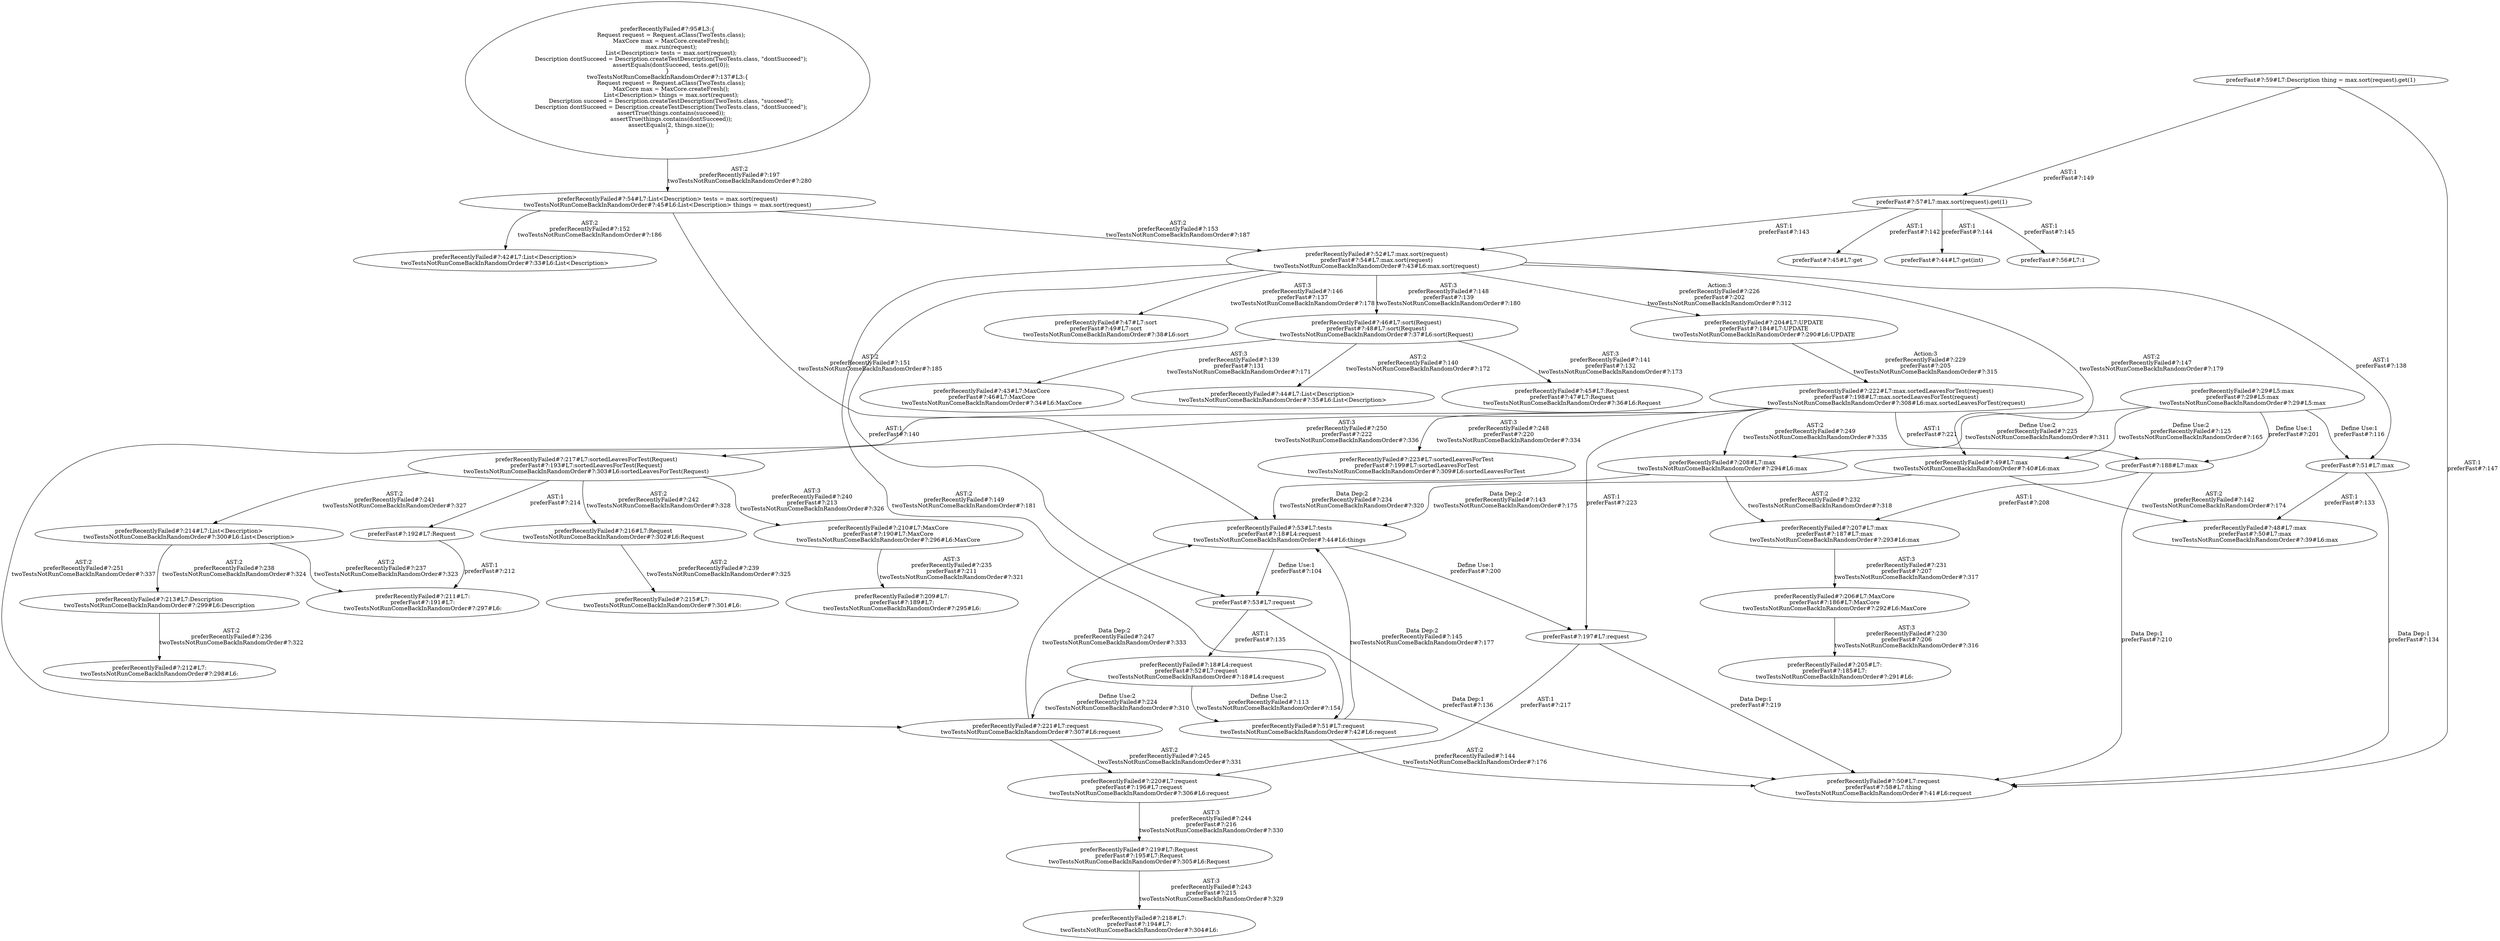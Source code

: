 digraph "Pattern" {
0 [label="preferRecentlyFailed#?:204#L7:UPDATE
preferFast#?:184#L7:UPDATE
twoTestsNotRunComeBackInRandomOrder#?:290#L6:UPDATE" shape=ellipse]
1 [label="preferRecentlyFailed#?:52#L7:max.sort(request)
preferFast#?:54#L7:max.sort(request)
twoTestsNotRunComeBackInRandomOrder#?:43#L6:max.sort(request)" shape=ellipse]
2 [label="preferRecentlyFailed#?:54#L7:List<Description> tests = max.sort(request)
twoTestsNotRunComeBackInRandomOrder#?:45#L6:List<Description> things = max.sort(request)" shape=ellipse]
3 [label="preferRecentlyFailed#?:95#L3:\{
    Request request = Request.aClass(TwoTests.class);
    MaxCore max = MaxCore.createFresh();
    max.run(request);
    List<Description> tests = max.sort(request);
    Description dontSucceed = Description.createTestDescription(TwoTests.class, \"dontSucceed\");
    assertEquals(dontSucceed, tests.get(0));
\}
twoTestsNotRunComeBackInRandomOrder#?:137#L3:\{
    Request request = Request.aClass(TwoTests.class);
    MaxCore max = MaxCore.createFresh();
    List<Description> things = max.sort(request);
    Description succeed = Description.createTestDescription(TwoTests.class, \"succeed\");
    Description dontSucceed = Description.createTestDescription(TwoTests.class, \"dontSucceed\");
    assertTrue(things.contains(succeed));
    assertTrue(things.contains(dontSucceed));
    assertEquals(2, things.size());
\}" shape=ellipse]
4 [label="preferRecentlyFailed#?:53#L7:tests
preferFast#?:18#L4:request
twoTestsNotRunComeBackInRandomOrder#?:44#L6:things" shape=ellipse]
5 [label="preferRecentlyFailed#?:208#L7:max
twoTestsNotRunComeBackInRandomOrder#?:294#L6:max" shape=ellipse]
6 [label="preferRecentlyFailed#?:207#L7:max
preferFast#?:187#L7:max
twoTestsNotRunComeBackInRandomOrder#?:293#L6:max" shape=ellipse]
7 [label="preferRecentlyFailed#?:206#L7:MaxCore
preferFast#?:186#L7:MaxCore
twoTestsNotRunComeBackInRandomOrder#?:292#L6:MaxCore" shape=ellipse]
8 [label="preferRecentlyFailed#?:205#L7:
preferFast#?:185#L7:
twoTestsNotRunComeBackInRandomOrder#?:291#L6:" shape=ellipse]
9 [label="preferRecentlyFailed#?:221#L7:request
twoTestsNotRunComeBackInRandomOrder#?:307#L6:request" shape=ellipse]
10 [label="preferRecentlyFailed#?:220#L7:request
preferFast#?:196#L7:request
twoTestsNotRunComeBackInRandomOrder#?:306#L6:request" shape=ellipse]
11 [label="preferRecentlyFailed#?:219#L7:Request
preferFast#?:195#L7:Request
twoTestsNotRunComeBackInRandomOrder#?:305#L6:Request" shape=ellipse]
12 [label="preferRecentlyFailed#?:218#L7:
preferFast#?:194#L7:
twoTestsNotRunComeBackInRandomOrder#?:304#L6:" shape=ellipse]
13 [label="preferRecentlyFailed#?:42#L7:List<Description>
twoTestsNotRunComeBackInRandomOrder#?:33#L6:List<Description>" shape=ellipse]
14 [label="preferRecentlyFailed#?:47#L7:sort
preferFast#?:49#L7:sort
twoTestsNotRunComeBackInRandomOrder#?:38#L6:sort" shape=ellipse]
15 [label="preferRecentlyFailed#?:49#L7:max
twoTestsNotRunComeBackInRandomOrder#?:40#L6:max" shape=ellipse]
16 [label="preferRecentlyFailed#?:29#L5:max
preferFast#?:29#L5:max
twoTestsNotRunComeBackInRandomOrder#?:29#L5:max" shape=ellipse]
17 [label="preferRecentlyFailed#?:48#L7:max
preferFast#?:50#L7:max
twoTestsNotRunComeBackInRandomOrder#?:39#L6:max" shape=ellipse]
18 [label="preferRecentlyFailed#?:46#L7:sort(Request)
preferFast#?:48#L7:sort(Request)
twoTestsNotRunComeBackInRandomOrder#?:37#L6:sort(Request)" shape=ellipse]
19 [label="preferRecentlyFailed#?:43#L7:MaxCore
preferFast#?:46#L7:MaxCore
twoTestsNotRunComeBackInRandomOrder#?:34#L6:MaxCore" shape=ellipse]
20 [label="preferRecentlyFailed#?:44#L7:List<Description>
twoTestsNotRunComeBackInRandomOrder#?:35#L6:List<Description>" shape=ellipse]
21 [label="preferRecentlyFailed#?:45#L7:Request
preferFast#?:47#L7:Request
twoTestsNotRunComeBackInRandomOrder#?:36#L6:Request" shape=ellipse]
22 [label="preferRecentlyFailed#?:51#L7:request
twoTestsNotRunComeBackInRandomOrder#?:42#L6:request" shape=ellipse]
23 [label="preferRecentlyFailed#?:18#L4:request
preferFast#?:52#L7:request
twoTestsNotRunComeBackInRandomOrder#?:18#L4:request" shape=ellipse]
24 [label="preferRecentlyFailed#?:50#L7:request
preferFast#?:58#L7:thing
twoTestsNotRunComeBackInRandomOrder#?:41#L6:request" shape=ellipse]
25 [label="preferRecentlyFailed#?:222#L7:max.sortedLeavesForTest(request)
preferFast#?:198#L7:max.sortedLeavesForTest(request)
twoTestsNotRunComeBackInRandomOrder#?:308#L6:max.sortedLeavesForTest(request)" shape=ellipse]
26 [label="preferRecentlyFailed#?:223#L7:sortedLeavesForTest
preferFast#?:199#L7:sortedLeavesForTest
twoTestsNotRunComeBackInRandomOrder#?:309#L6:sortedLeavesForTest" shape=ellipse]
27 [label="preferRecentlyFailed#?:217#L7:sortedLeavesForTest(Request)
preferFast#?:193#L7:sortedLeavesForTest(Request)
twoTestsNotRunComeBackInRandomOrder#?:303#L6:sortedLeavesForTest(Request)" shape=ellipse]
28 [label="preferRecentlyFailed#?:210#L7:MaxCore
preferFast#?:190#L7:MaxCore
twoTestsNotRunComeBackInRandomOrder#?:296#L6:MaxCore" shape=ellipse]
29 [label="preferRecentlyFailed#?:209#L7:
preferFast#?:189#L7:
twoTestsNotRunComeBackInRandomOrder#?:295#L6:" shape=ellipse]
30 [label="preferRecentlyFailed#?:214#L7:List<Description>
twoTestsNotRunComeBackInRandomOrder#?:300#L6:List<Description>" shape=ellipse]
31 [label="preferRecentlyFailed#?:211#L7:
preferFast#?:191#L7:
twoTestsNotRunComeBackInRandomOrder#?:297#L6:" shape=ellipse]
32 [label="preferRecentlyFailed#?:213#L7:Description
twoTestsNotRunComeBackInRandomOrder#?:299#L6:Description" shape=ellipse]
33 [label="preferRecentlyFailed#?:212#L7:
twoTestsNotRunComeBackInRandomOrder#?:298#L6:" shape=ellipse]
34 [label="preferRecentlyFailed#?:216#L7:Request
twoTestsNotRunComeBackInRandomOrder#?:302#L6:Request" shape=ellipse]
35 [label="preferRecentlyFailed#?:215#L7:
twoTestsNotRunComeBackInRandomOrder#?:301#L6:" shape=ellipse]
36 [label="preferFast#?:57#L7:max.sort(request).get(1)" shape=ellipse]
37 [label="preferFast#?:56#L7:1" shape=ellipse]
38 [label="preferFast#?:51#L7:max" shape=ellipse]
39 [label="preferFast#?:188#L7:max" shape=ellipse]
40 [label="preferFast#?:197#L7:request" shape=ellipse]
41 [label="preferFast#?:53#L7:request" shape=ellipse]
42 [label="preferFast#?:45#L7:get" shape=ellipse]
43 [label="preferFast#?:44#L7:get(int)" shape=ellipse]
44 [label="preferFast#?:192#L7:Request" shape=ellipse]
45 [label="preferFast#?:59#L7:Description thing = max.sort(request).get(1)" shape=ellipse]
0 -> 25 [label="Action:3
preferRecentlyFailed#?:229
preferFast#?:205
twoTestsNotRunComeBackInRandomOrder#?:315"];
1 -> 0 [label="Action:3
preferRecentlyFailed#?:226
preferFast#?:202
twoTestsNotRunComeBackInRandomOrder#?:312"];
1 -> 14 [label="AST:3
preferRecentlyFailed#?:146
preferFast#?:137
twoTestsNotRunComeBackInRandomOrder#?:178"];
1 -> 15 [label="AST:2
preferRecentlyFailed#?:147
twoTestsNotRunComeBackInRandomOrder#?:179"];
1 -> 18 [label="AST:3
preferRecentlyFailed#?:148
preferFast#?:139
twoTestsNotRunComeBackInRandomOrder#?:180"];
1 -> 22 [label="AST:2
preferRecentlyFailed#?:149
twoTestsNotRunComeBackInRandomOrder#?:181"];
1 -> 38 [label="AST:1
preferFast#?:138"];
1 -> 41 [label="AST:1
preferFast#?:140"];
2 -> 1 [label="AST:2
preferRecentlyFailed#?:153
twoTestsNotRunComeBackInRandomOrder#?:187"];
2 -> 4 [label="AST:2
preferRecentlyFailed#?:151
twoTestsNotRunComeBackInRandomOrder#?:185"];
2 -> 13 [label="AST:2
preferRecentlyFailed#?:152
twoTestsNotRunComeBackInRandomOrder#?:186"];
3 -> 2 [label="AST:2
preferRecentlyFailed#?:197
twoTestsNotRunComeBackInRandomOrder#?:280"];
4 -> 40 [label="Define Use:1
preferFast#?:200"];
4 -> 41 [label="Define Use:1
preferFast#?:104"];
5 -> 4 [label="Data Dep:2
preferRecentlyFailed#?:234
twoTestsNotRunComeBackInRandomOrder#?:320"];
5 -> 6 [label="AST:2
preferRecentlyFailed#?:232
twoTestsNotRunComeBackInRandomOrder#?:318"];
6 -> 7 [label="AST:3
preferRecentlyFailed#?:231
preferFast#?:207
twoTestsNotRunComeBackInRandomOrder#?:317"];
7 -> 8 [label="AST:3
preferRecentlyFailed#?:230
preferFast#?:206
twoTestsNotRunComeBackInRandomOrder#?:316"];
9 -> 4 [label="Data Dep:2
preferRecentlyFailed#?:247
twoTestsNotRunComeBackInRandomOrder#?:333"];
9 -> 10 [label="AST:2
preferRecentlyFailed#?:245
twoTestsNotRunComeBackInRandomOrder#?:331"];
10 -> 11 [label="AST:3
preferRecentlyFailed#?:244
preferFast#?:216
twoTestsNotRunComeBackInRandomOrder#?:330"];
11 -> 12 [label="AST:3
preferRecentlyFailed#?:243
preferFast#?:215
twoTestsNotRunComeBackInRandomOrder#?:329"];
15 -> 4 [label="Data Dep:2
preferRecentlyFailed#?:143
twoTestsNotRunComeBackInRandomOrder#?:175"];
15 -> 17 [label="AST:2
preferRecentlyFailed#?:142
twoTestsNotRunComeBackInRandomOrder#?:174"];
16 -> 5 [label="Define Use:2
preferRecentlyFailed#?:225
twoTestsNotRunComeBackInRandomOrder#?:311"];
16 -> 15 [label="Define Use:2
preferRecentlyFailed#?:125
twoTestsNotRunComeBackInRandomOrder#?:165"];
16 -> 38 [label="Define Use:1
preferFast#?:116"];
16 -> 39 [label="Define Use:1
preferFast#?:201"];
18 -> 19 [label="AST:3
preferRecentlyFailed#?:139
preferFast#?:131
twoTestsNotRunComeBackInRandomOrder#?:171"];
18 -> 20 [label="AST:2
preferRecentlyFailed#?:140
twoTestsNotRunComeBackInRandomOrder#?:172"];
18 -> 21 [label="AST:3
preferRecentlyFailed#?:141
preferFast#?:132
twoTestsNotRunComeBackInRandomOrder#?:173"];
22 -> 4 [label="Data Dep:2
preferRecentlyFailed#?:145
twoTestsNotRunComeBackInRandomOrder#?:177"];
22 -> 24 [label="AST:2
preferRecentlyFailed#?:144
twoTestsNotRunComeBackInRandomOrder#?:176"];
23 -> 9 [label="Define Use:2
preferRecentlyFailed#?:224
twoTestsNotRunComeBackInRandomOrder#?:310"];
23 -> 22 [label="Define Use:2
preferRecentlyFailed#?:113
twoTestsNotRunComeBackInRandomOrder#?:154"];
25 -> 5 [label="AST:2
preferRecentlyFailed#?:249
twoTestsNotRunComeBackInRandomOrder#?:335"];
25 -> 9 [label="AST:2
preferRecentlyFailed#?:251
twoTestsNotRunComeBackInRandomOrder#?:337"];
25 -> 26 [label="AST:3
preferRecentlyFailed#?:248
preferFast#?:220
twoTestsNotRunComeBackInRandomOrder#?:334"];
25 -> 27 [label="AST:3
preferRecentlyFailed#?:250
preferFast#?:222
twoTestsNotRunComeBackInRandomOrder#?:336"];
25 -> 39 [label="AST:1
preferFast#?:221"];
25 -> 40 [label="AST:1
preferFast#?:223"];
27 -> 28 [label="AST:3
preferRecentlyFailed#?:240
preferFast#?:213
twoTestsNotRunComeBackInRandomOrder#?:326"];
27 -> 30 [label="AST:2
preferRecentlyFailed#?:241
twoTestsNotRunComeBackInRandomOrder#?:327"];
27 -> 34 [label="AST:2
preferRecentlyFailed#?:242
twoTestsNotRunComeBackInRandomOrder#?:328"];
27 -> 44 [label="AST:1
preferFast#?:214"];
28 -> 29 [label="AST:3
preferRecentlyFailed#?:235
preferFast#?:211
twoTestsNotRunComeBackInRandomOrder#?:321"];
30 -> 31 [label="AST:2
preferRecentlyFailed#?:237
twoTestsNotRunComeBackInRandomOrder#?:323"];
30 -> 32 [label="AST:2
preferRecentlyFailed#?:238
twoTestsNotRunComeBackInRandomOrder#?:324"];
32 -> 33 [label="AST:2
preferRecentlyFailed#?:236
twoTestsNotRunComeBackInRandomOrder#?:322"];
34 -> 35 [label="AST:2
preferRecentlyFailed#?:239
twoTestsNotRunComeBackInRandomOrder#?:325"];
36 -> 42 [label="AST:1
preferFast#?:142"];
36 -> 1 [label="AST:1
preferFast#?:143"];
36 -> 43 [label="AST:1
preferFast#?:144"];
36 -> 37 [label="AST:1
preferFast#?:145"];
38 -> 17 [label="AST:1
preferFast#?:133"];
38 -> 24 [label="Data Dep:1
preferFast#?:134"];
39 -> 6 [label="AST:1
preferFast#?:208"];
39 -> 24 [label="Data Dep:1
preferFast#?:210"];
40 -> 10 [label="AST:1
preferFast#?:217"];
40 -> 24 [label="Data Dep:1
preferFast#?:219"];
41 -> 23 [label="AST:1
preferFast#?:135"];
41 -> 24 [label="Data Dep:1
preferFast#?:136"];
44 -> 31 [label="AST:1
preferFast#?:212"];
45 -> 36 [label="AST:1
preferFast#?:149"];
45 -> 24 [label="AST:1
preferFast#?:147"];
}